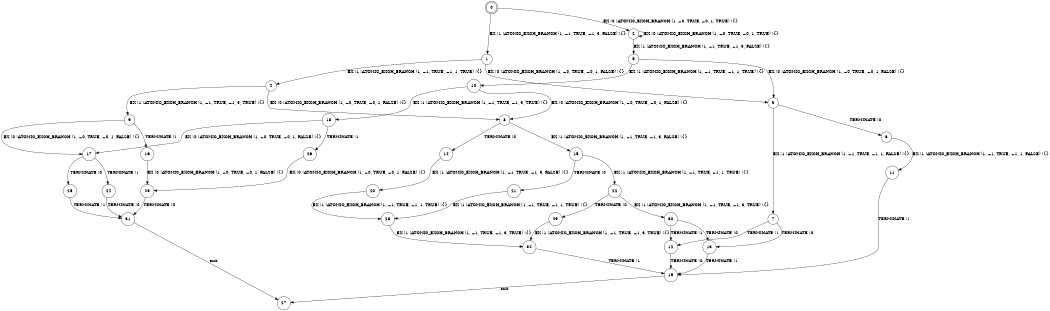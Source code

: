 digraph BCG {
size = "7, 10.5";
center = TRUE;
node [shape = circle];
0 [peripheries = 2];
0 -> 1 [label = "EX !1 !ATOMIC_EXCH_BRANCH (1, +1, TRUE, +1, 3, FALSE) !{}"];
0 -> 2 [label = "EX !0 !ATOMIC_EXCH_BRANCH (1, +0, TRUE, +0, 1, TRUE) !{}"];
1 -> 3 [label = "EX !0 !ATOMIC_EXCH_BRANCH (1, +0, TRUE, +0, 1, FALSE) !{}"];
1 -> 4 [label = "EX !1 !ATOMIC_EXCH_BRANCH (1, +1, TRUE, +1, 1, TRUE) !{}"];
2 -> 5 [label = "EX !1 !ATOMIC_EXCH_BRANCH (1, +1, TRUE, +1, 3, FALSE) !{}"];
2 -> 2 [label = "EX !0 !ATOMIC_EXCH_BRANCH (1, +0, TRUE, +0, 1, TRUE) !{}"];
3 -> 6 [label = "TERMINATE !0"];
3 -> 7 [label = "EX !1 !ATOMIC_EXCH_BRANCH (1, +1, TRUE, +1, 1, FALSE) !{}"];
4 -> 8 [label = "EX !0 !ATOMIC_EXCH_BRANCH (1, +0, TRUE, +0, 1, FALSE) !{}"];
4 -> 9 [label = "EX !1 !ATOMIC_EXCH_BRANCH (1, +1, TRUE, +1, 3, TRUE) !{}"];
5 -> 10 [label = "EX !1 !ATOMIC_EXCH_BRANCH (1, +1, TRUE, +1, 1, TRUE) !{}"];
5 -> 3 [label = "EX !0 !ATOMIC_EXCH_BRANCH (1, +0, TRUE, +0, 1, FALSE) !{}"];
6 -> 11 [label = "EX !1 !ATOMIC_EXCH_BRANCH (1, +1, TRUE, +1, 1, FALSE) !{}"];
7 -> 12 [label = "TERMINATE !1"];
7 -> 13 [label = "TERMINATE !0"];
8 -> 14 [label = "TERMINATE !0"];
8 -> 15 [label = "EX !1 !ATOMIC_EXCH_BRANCH (1, +1, TRUE, +1, 3, FALSE) !{}"];
9 -> 16 [label = "TERMINATE !1"];
9 -> 17 [label = "EX !0 !ATOMIC_EXCH_BRANCH (1, +0, TRUE, +0, 1, FALSE) !{}"];
10 -> 18 [label = "EX !1 !ATOMIC_EXCH_BRANCH (1, +1, TRUE, +1, 3, TRUE) !{}"];
10 -> 8 [label = "EX !0 !ATOMIC_EXCH_BRANCH (1, +0, TRUE, +0, 1, FALSE) !{}"];
11 -> 19 [label = "TERMINATE !1"];
12 -> 19 [label = "TERMINATE !0"];
13 -> 19 [label = "TERMINATE !1"];
14 -> 20 [label = "EX !1 !ATOMIC_EXCH_BRANCH (1, +1, TRUE, +1, 3, FALSE) !{}"];
15 -> 21 [label = "TERMINATE !0"];
15 -> 22 [label = "EX !1 !ATOMIC_EXCH_BRANCH (1, +1, TRUE, +1, 1, TRUE) !{}"];
16 -> 23 [label = "EX !0 !ATOMIC_EXCH_BRANCH (1, +0, TRUE, +0, 1, FALSE) !{}"];
17 -> 24 [label = "TERMINATE !1"];
17 -> 25 [label = "TERMINATE !0"];
18 -> 26 [label = "TERMINATE !1"];
18 -> 17 [label = "EX !0 !ATOMIC_EXCH_BRANCH (1, +0, TRUE, +0, 1, FALSE) !{}"];
19 -> 27 [label = "exit"];
20 -> 28 [label = "EX !1 !ATOMIC_EXCH_BRANCH (1, +1, TRUE, +1, 1, TRUE) !{}"];
21 -> 28 [label = "EX !1 !ATOMIC_EXCH_BRANCH (1, +1, TRUE, +1, 1, TRUE) !{}"];
22 -> 29 [label = "TERMINATE !0"];
22 -> 30 [label = "EX !1 !ATOMIC_EXCH_BRANCH (1, +1, TRUE, +1, 3, TRUE) !{}"];
23 -> 31 [label = "TERMINATE !0"];
24 -> 31 [label = "TERMINATE !0"];
25 -> 31 [label = "TERMINATE !1"];
26 -> 23 [label = "EX !0 !ATOMIC_EXCH_BRANCH (1, +0, TRUE, +0, 1, FALSE) !{}"];
28 -> 32 [label = "EX !1 !ATOMIC_EXCH_BRANCH (1, +1, TRUE, +1, 3, TRUE) !{}"];
29 -> 32 [label = "EX !1 !ATOMIC_EXCH_BRANCH (1, +1, TRUE, +1, 3, TRUE) !{}"];
30 -> 12 [label = "TERMINATE !1"];
30 -> 13 [label = "TERMINATE !0"];
31 -> 27 [label = "exit"];
32 -> 19 [label = "TERMINATE !1"];
}
